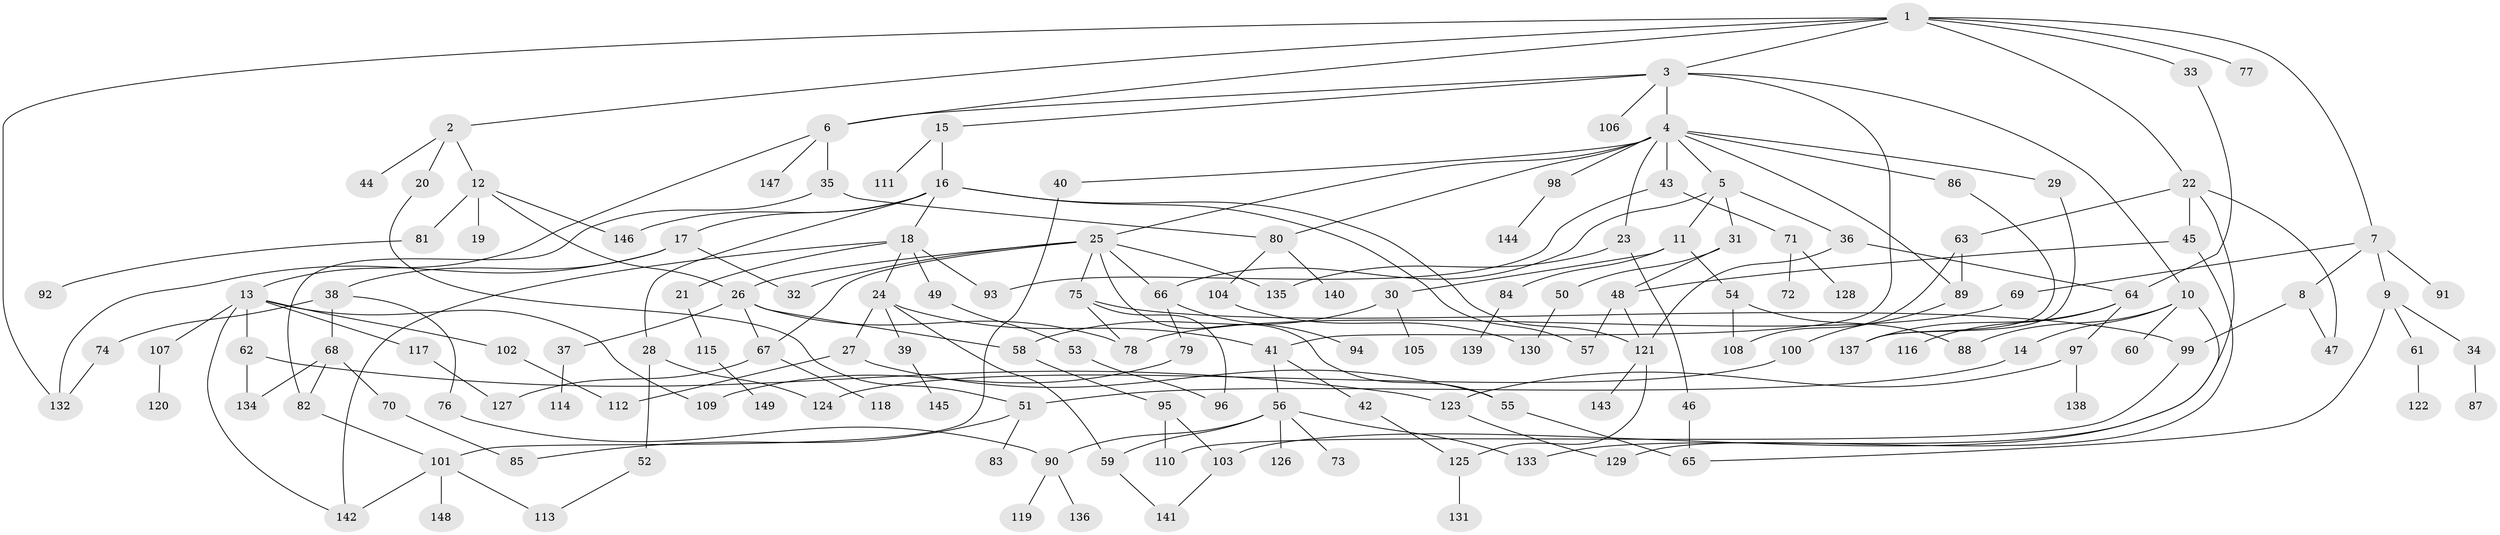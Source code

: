 // Generated by graph-tools (version 1.1) at 2025/34/03/09/25 02:34:24]
// undirected, 149 vertices, 201 edges
graph export_dot {
graph [start="1"]
  node [color=gray90,style=filled];
  1;
  2;
  3;
  4;
  5;
  6;
  7;
  8;
  9;
  10;
  11;
  12;
  13;
  14;
  15;
  16;
  17;
  18;
  19;
  20;
  21;
  22;
  23;
  24;
  25;
  26;
  27;
  28;
  29;
  30;
  31;
  32;
  33;
  34;
  35;
  36;
  37;
  38;
  39;
  40;
  41;
  42;
  43;
  44;
  45;
  46;
  47;
  48;
  49;
  50;
  51;
  52;
  53;
  54;
  55;
  56;
  57;
  58;
  59;
  60;
  61;
  62;
  63;
  64;
  65;
  66;
  67;
  68;
  69;
  70;
  71;
  72;
  73;
  74;
  75;
  76;
  77;
  78;
  79;
  80;
  81;
  82;
  83;
  84;
  85;
  86;
  87;
  88;
  89;
  90;
  91;
  92;
  93;
  94;
  95;
  96;
  97;
  98;
  99;
  100;
  101;
  102;
  103;
  104;
  105;
  106;
  107;
  108;
  109;
  110;
  111;
  112;
  113;
  114;
  115;
  116;
  117;
  118;
  119;
  120;
  121;
  122;
  123;
  124;
  125;
  126;
  127;
  128;
  129;
  130;
  131;
  132;
  133;
  134;
  135;
  136;
  137;
  138;
  139;
  140;
  141;
  142;
  143;
  144;
  145;
  146;
  147;
  148;
  149;
  1 -- 2;
  1 -- 3;
  1 -- 7;
  1 -- 22;
  1 -- 33;
  1 -- 77;
  1 -- 132;
  1 -- 6;
  2 -- 12;
  2 -- 20;
  2 -- 44;
  3 -- 4;
  3 -- 6;
  3 -- 10;
  3 -- 15;
  3 -- 41;
  3 -- 106;
  4 -- 5;
  4 -- 23;
  4 -- 25;
  4 -- 29;
  4 -- 40;
  4 -- 43;
  4 -- 80;
  4 -- 86;
  4 -- 98;
  4 -- 89;
  5 -- 11;
  5 -- 31;
  5 -- 36;
  5 -- 66;
  6 -- 13;
  6 -- 35;
  6 -- 147;
  7 -- 8;
  7 -- 9;
  7 -- 69;
  7 -- 91;
  8 -- 47;
  8 -- 99;
  9 -- 34;
  9 -- 61;
  9 -- 65;
  10 -- 14;
  10 -- 60;
  10 -- 88;
  10 -- 133;
  11 -- 30;
  11 -- 54;
  11 -- 84;
  12 -- 19;
  12 -- 81;
  12 -- 26;
  12 -- 146;
  13 -- 62;
  13 -- 102;
  13 -- 107;
  13 -- 109;
  13 -- 117;
  13 -- 142;
  14 -- 51;
  15 -- 16;
  15 -- 111;
  16 -- 17;
  16 -- 18;
  16 -- 28;
  16 -- 146;
  16 -- 57;
  16 -- 121;
  17 -- 38;
  17 -- 132;
  17 -- 32;
  18 -- 21;
  18 -- 24;
  18 -- 49;
  18 -- 142;
  18 -- 93;
  20 -- 51;
  21 -- 115;
  22 -- 45;
  22 -- 63;
  22 -- 47;
  22 -- 103;
  23 -- 46;
  23 -- 135;
  24 -- 27;
  24 -- 39;
  24 -- 59;
  24 -- 41;
  25 -- 26;
  25 -- 32;
  25 -- 55;
  25 -- 66;
  25 -- 67;
  25 -- 75;
  25 -- 135;
  26 -- 37;
  26 -- 58;
  26 -- 78;
  26 -- 67;
  27 -- 112;
  27 -- 55;
  28 -- 52;
  28 -- 124;
  29 -- 137;
  30 -- 105;
  30 -- 58;
  31 -- 48;
  31 -- 50;
  33 -- 64;
  34 -- 87;
  35 -- 82;
  35 -- 80;
  36 -- 64;
  36 -- 121;
  37 -- 114;
  38 -- 68;
  38 -- 74;
  38 -- 76;
  39 -- 145;
  40 -- 101;
  41 -- 42;
  41 -- 56;
  42 -- 125;
  43 -- 71;
  43 -- 93;
  45 -- 48;
  45 -- 129;
  46 -- 65;
  48 -- 57;
  48 -- 121;
  49 -- 53;
  50 -- 130;
  51 -- 83;
  51 -- 85;
  52 -- 113;
  53 -- 96;
  54 -- 108;
  54 -- 88;
  55 -- 65;
  56 -- 59;
  56 -- 73;
  56 -- 90;
  56 -- 126;
  56 -- 133;
  58 -- 95;
  59 -- 141;
  61 -- 122;
  62 -- 123;
  62 -- 134;
  63 -- 89;
  63 -- 108;
  64 -- 97;
  64 -- 116;
  64 -- 137;
  66 -- 79;
  66 -- 94;
  67 -- 118;
  67 -- 127;
  68 -- 70;
  68 -- 134;
  68 -- 82;
  69 -- 78;
  70 -- 85;
  71 -- 72;
  71 -- 128;
  74 -- 132;
  75 -- 96;
  75 -- 99;
  75 -- 78;
  76 -- 90;
  79 -- 109;
  80 -- 104;
  80 -- 140;
  81 -- 92;
  82 -- 101;
  84 -- 139;
  86 -- 137;
  89 -- 100;
  90 -- 119;
  90 -- 136;
  95 -- 103;
  95 -- 110;
  97 -- 123;
  97 -- 138;
  98 -- 144;
  99 -- 110;
  100 -- 124;
  101 -- 148;
  101 -- 113;
  101 -- 142;
  102 -- 112;
  103 -- 141;
  104 -- 130;
  107 -- 120;
  115 -- 149;
  117 -- 127;
  121 -- 143;
  121 -- 125;
  123 -- 129;
  125 -- 131;
}
